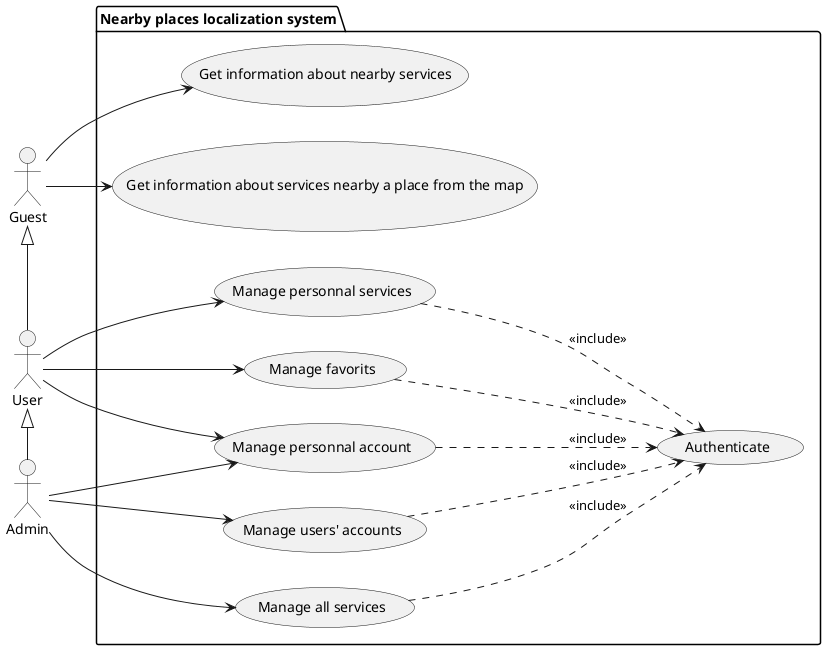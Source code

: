 @startuml use_case
left to right direction

' actors
actor Guest as g
actor User as u
actor Admin as a

' system package and use cases
package "Nearby places localization system"{
    usecase "Get information about nearby services" as g1
    usecase "Get information about services nearby a place from the map" as g2
    usecase "Authenticate" as auth
    usecase "Manage favorits" as u2
    usecase "Manage personnal account" as acc_man
    usecase "Manage users' accounts" as a1
    usecase "Manage personnal services" as personnal_service_management
    usecase "Manage all services" as service_management
}

' use case main relations
g --> g1
g --> g2
u --> u2
u --> acc_man
a --> a1
a --> acc_man
a --> service_management
u --> personnal_service_management

' includes
u2 ..> auth : <<include>>
a1 ..> auth : <<include>>
acc_man ..> auth : <<include>>
service_management ..> auth : <<include>>
personnal_service_management ..> auth : <<include>>

' generalization
g <|- u
u <|- a
@enduml